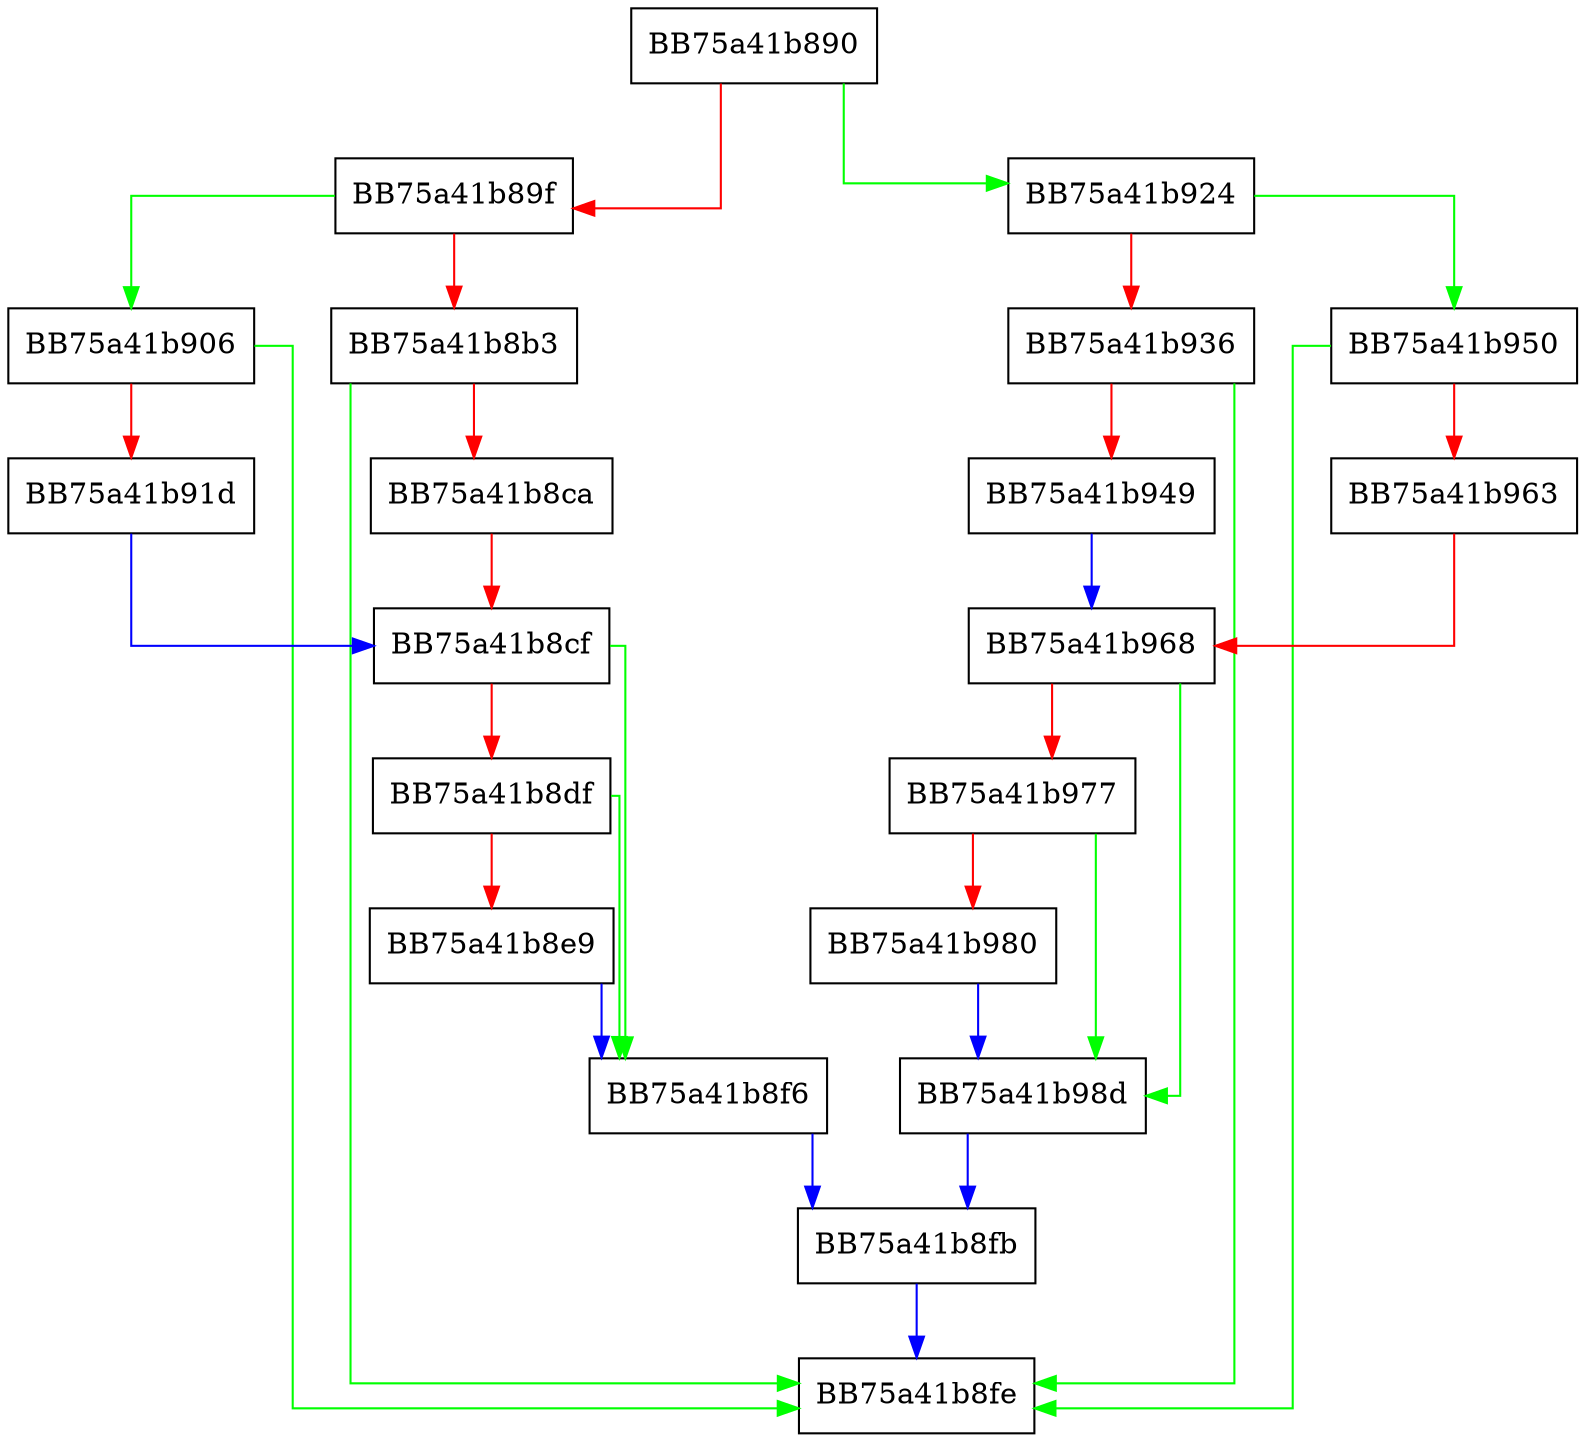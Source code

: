 digraph ConvertToInteger {
  node [shape="box"];
  graph [splines=ortho];
  BB75a41b890 -> BB75a41b924 [color="green"];
  BB75a41b890 -> BB75a41b89f [color="red"];
  BB75a41b89f -> BB75a41b906 [color="green"];
  BB75a41b89f -> BB75a41b8b3 [color="red"];
  BB75a41b8b3 -> BB75a41b8fe [color="green"];
  BB75a41b8b3 -> BB75a41b8ca [color="red"];
  BB75a41b8ca -> BB75a41b8cf [color="red"];
  BB75a41b8cf -> BB75a41b8f6 [color="green"];
  BB75a41b8cf -> BB75a41b8df [color="red"];
  BB75a41b8df -> BB75a41b8f6 [color="green"];
  BB75a41b8df -> BB75a41b8e9 [color="red"];
  BB75a41b8e9 -> BB75a41b8f6 [color="blue"];
  BB75a41b8f6 -> BB75a41b8fb [color="blue"];
  BB75a41b8fb -> BB75a41b8fe [color="blue"];
  BB75a41b906 -> BB75a41b8fe [color="green"];
  BB75a41b906 -> BB75a41b91d [color="red"];
  BB75a41b91d -> BB75a41b8cf [color="blue"];
  BB75a41b924 -> BB75a41b950 [color="green"];
  BB75a41b924 -> BB75a41b936 [color="red"];
  BB75a41b936 -> BB75a41b8fe [color="green"];
  BB75a41b936 -> BB75a41b949 [color="red"];
  BB75a41b949 -> BB75a41b968 [color="blue"];
  BB75a41b950 -> BB75a41b8fe [color="green"];
  BB75a41b950 -> BB75a41b963 [color="red"];
  BB75a41b963 -> BB75a41b968 [color="red"];
  BB75a41b968 -> BB75a41b98d [color="green"];
  BB75a41b968 -> BB75a41b977 [color="red"];
  BB75a41b977 -> BB75a41b98d [color="green"];
  BB75a41b977 -> BB75a41b980 [color="red"];
  BB75a41b980 -> BB75a41b98d [color="blue"];
  BB75a41b98d -> BB75a41b8fb [color="blue"];
}